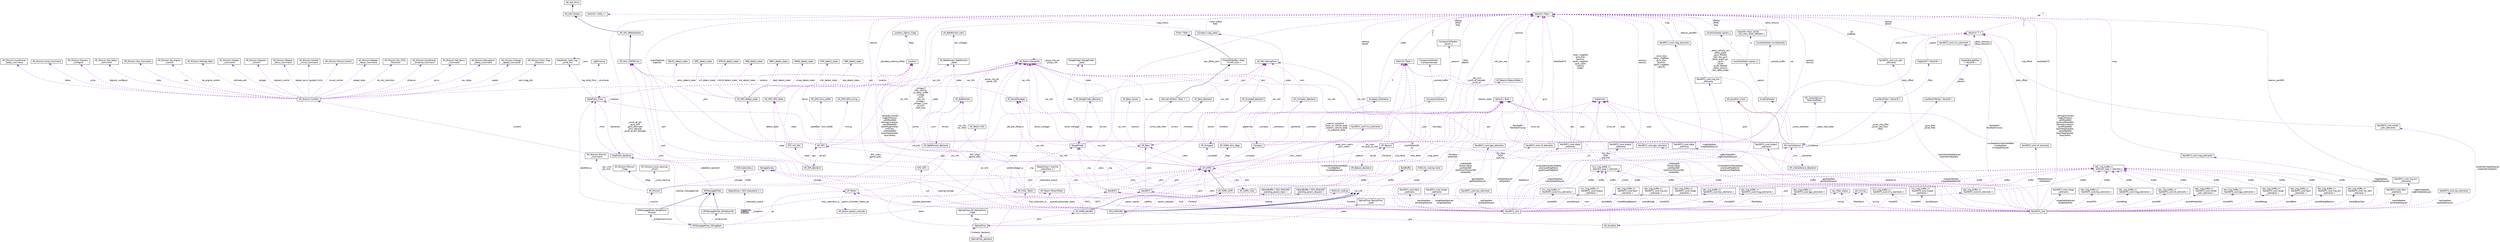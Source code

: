 digraph "GCS"
{
 // INTERACTIVE_SVG=YES
  edge [fontname="Helvetica",fontsize="10",labelfontname="Helvetica",labelfontsize="10"];
  node [fontname="Helvetica",fontsize="10",shape=record];
  Node1 [label="GCS",height=0.2,width=0.4,color="black", fillcolor="grey75", style="filled", fontcolor="black"];
  Node1 -> Node1 [dir="back",color="darkorchid3",fontsize="10",style="dashed",label=" _singleton" ,fontname="Helvetica"];
  Node2 -> Node1 [dir="back",color="darkorchid3",fontsize="10",style="dashed",label=" dataflash_p" ,fontname="Helvetica"];
  Node2 [label="DataFlash_Class",height=0.2,width=0.4,color="black", fillcolor="white", style="filled",URL="$classDataFlash__Class.html"];
  Node3 -> Node2 [dir="back",color="darkorchid3",fontsize="10",style="dashed",label=" log_write_fmts" ,fontname="Helvetica"];
  Node3 [label="DataFlash_Class::log\l_write_fmt",height=0.2,width=0.4,color="black", fillcolor="white", style="filled",URL="$structDataFlash__Class_1_1log__write__fmt.html"];
  Node3 -> Node3 [dir="back",color="darkorchid3",fontsize="10",style="dashed",label=" next" ,fontname="Helvetica"];
  Node4 -> Node2 [dir="back",color="darkorchid3",fontsize="10",style="dashed",label=" _structures" ,fontname="Helvetica"];
  Node4 [label="LogStructure",height=0.2,width=0.4,color="black", fillcolor="white", style="filled",URL="$structLogStructure.html"];
  Node2 -> Node2 [dir="back",color="darkorchid3",fontsize="10",style="dashed",label=" _instance" ,fontname="Helvetica"];
  Node5 -> Node2 [dir="back",color="darkorchid3",fontsize="10",style="dashed",label=" backends" ,fontname="Helvetica"];
  Node5 [label="DataFlash_Backend",height=0.2,width=0.4,color="black", fillcolor="white", style="filled",URL="$classDataFlash__Backend.html"];
  Node2 -> Node5 [dir="back",color="darkorchid3",fontsize="10",style="dashed",label=" _front" ,fontname="Helvetica"];
  Node6 -> Node5 [dir="back",color="darkorchid3",fontsize="10",style="dashed",label=" _startup_messagewriter" ,fontname="Helvetica"];
  Node6 [label="DFMessageWriter_DFLogStart",height=0.2,width=0.4,color="black", fillcolor="white", style="filled",URL="$classDFMessageWriter__DFLogStart.html"];
  Node7 -> Node6 [dir="back",color="midnightblue",fontsize="10",style="solid",fontname="Helvetica"];
  Node7 [label="DFMessageWriter",height=0.2,width=0.4,color="black", fillcolor="white", style="filled",URL="$classDFMessageWriter.html"];
  Node5 -> Node7 [dir="back",color="darkorchid3",fontsize="10",style="dashed",label=" _dataflash_backend" ,fontname="Helvetica"];
  Node8 -> Node6 [dir="back",color="darkorchid3",fontsize="10",style="dashed",label=" _writeentiremission" ,fontname="Helvetica"];
  Node8 [label="DFMessageWriter_WriteEntire\lMission",height=0.2,width=0.4,color="black", fillcolor="white", style="filled",URL="$classDFMessageWriter__WriteEntireMission.html"];
  Node7 -> Node8 [dir="back",color="midnightblue",fontsize="10",style="solid",fontname="Helvetica"];
  Node9 -> Node8 [dir="back",color="darkorchid3",fontsize="10",style="dashed",label=" _mission" ,fontname="Helvetica"];
  Node9 [label="AP_Mission",height=0.2,width=0.4,color="black", fillcolor="white", style="filled",URL="$classAP__Mission.html",tooltip="Object managing Mission. "];
  Node10 -> Node9 [dir="back",color="darkorchid3",fontsize="10",style="dashed",label=" _storage" ,fontname="Helvetica"];
  Node10 [label="StorageAccess",height=0.2,width=0.4,color="black", fillcolor="white", style="filled",URL="$classStorageAccess.html"];
  Node11 -> Node9 [dir="back",color="darkorchid3",fontsize="10",style="dashed",label=" _nav_cmd\n_do_cmd" ,fontname="Helvetica"];
  Node11 [label="AP_Mission::Mission\l_Command",height=0.2,width=0.4,color="black", fillcolor="white", style="filled",URL="$structAP__Mission_1_1Mission__Command.html"];
  Node12 -> Node11 [dir="back",color="darkorchid3",fontsize="10",style="dashed",label=" content" ,fontname="Helvetica"];
  Node12 [label="AP_Mission::Content",height=0.2,width=0.4,color="black", fillcolor="white", style="filled",URL="$unionAP__Mission_1_1Content.html"];
  Node13 -> Node12 [dir="back",color="darkorchid3",fontsize="10",style="dashed",label=" guided_limits" ,fontname="Helvetica"];
  Node13 [label="AP_Mission::Guided\l_Limits_Command",height=0.2,width=0.4,color="black", fillcolor="white", style="filled",URL="$structAP__Mission_1_1Guided__Limits__Command.html"];
  Node14 -> Node12 [dir="back",color="darkorchid3",fontsize="10",style="dashed",label=" mount_control" ,fontname="Helvetica"];
  Node14 [label="AP_Mission::Mount_Control",height=0.2,width=0.4,color="black", fillcolor="white", style="filled",URL="$structAP__Mission_1_1Mount__Control.html"];
  Node15 -> Node12 [dir="back",color="darkorchid3",fontsize="10",style="dashed",label=" repeat_relay" ,fontname="Helvetica"];
  Node15 [label="AP_Mission::Repeat\l_Relay_Command",height=0.2,width=0.4,color="black", fillcolor="white", style="filled",URL="$structAP__Mission_1_1Repeat__Relay__Command.html"];
  Node16 -> Node12 [dir="back",color="darkorchid3",fontsize="10",style="dashed",label=" do_vtol_transition" ,fontname="Helvetica"];
  Node16 [label="AP_Mission::Do_VTOL\l_Transition",height=0.2,width=0.4,color="black", fillcolor="white", style="filled",URL="$structAP__Mission_1_1Do__VTOL__Transition.html"];
  Node17 -> Node12 [dir="back",color="darkorchid3",fontsize="10",style="dashed",label=" distance" ,fontname="Helvetica"];
  Node17 [label="AP_Mission::Conditional\l_Distance_Command",height=0.2,width=0.4,color="black", fillcolor="white", style="filled",URL="$structAP__Mission_1_1Conditional__Distance__Command.html"];
  Node18 -> Node12 [dir="back",color="darkorchid3",fontsize="10",style="dashed",label=" servo" ,fontname="Helvetica"];
  Node18 [label="AP_Mission::Set_Servo\l_Command",height=0.2,width=0.4,color="black", fillcolor="white", style="filled",URL="$structAP__Mission_1_1Set__Servo__Command.html"];
  Node19 -> Node12 [dir="back",color="darkorchid3",fontsize="10",style="dashed",label=" nav_delay" ,fontname="Helvetica"];
  Node19 [label="AP_Mission::Navigation\l_Delay_Command",height=0.2,width=0.4,color="black", fillcolor="white", style="filled",URL="$structAP__Mission_1_1Navigation__Delay__Command.html"];
  Node20 -> Node12 [dir="back",color="darkorchid3",fontsize="10",style="dashed",label=" speed" ,fontname="Helvetica"];
  Node20 [label="AP_Mission::Change\l_Speed_Command",height=0.2,width=0.4,color="black", fillcolor="white", style="filled",URL="$structAP__Mission_1_1Change__Speed__Command.html"];
  Node21 -> Node12 [dir="back",color="darkorchid3",fontsize="10",style="dashed",label=" cam_trigg_dist" ,fontname="Helvetica"];
  Node21 [label="AP_Mission::Cam_Trigg\l_Distance",height=0.2,width=0.4,color="black", fillcolor="white", style="filled",URL="$structAP__Mission_1_1Cam__Trigg__Distance.html"];
  Node22 -> Node12 [dir="back",color="darkorchid3",fontsize="10",style="dashed",label=" delay" ,fontname="Helvetica"];
  Node22 [label="AP_Mission::Conditional\l_Delay_Command",height=0.2,width=0.4,color="black", fillcolor="white", style="filled",URL="$structAP__Mission_1_1Conditional__Delay__Command.html"];
  Node23 -> Node12 [dir="back",color="darkorchid3",fontsize="10",style="dashed",label=" jump" ,fontname="Helvetica"];
  Node23 [label="AP_Mission::Jump_Command",height=0.2,width=0.4,color="black", fillcolor="white", style="filled",URL="$structAP__Mission_1_1Jump__Command.html"];
  Node24 -> Node12 [dir="back",color="darkorchid3",fontsize="10",style="dashed",label=" location" ,fontname="Helvetica"];
  Node24 [label="Location",height=0.2,width=0.4,color="black", fillcolor="white", style="filled",URL="$structLocation.html"];
  Node25 -> Node24 [dir="back",color="darkorchid3",fontsize="10",style="dashed",label=" flags" ,fontname="Helvetica"];
  Node25 [label="Location_Option_Flags",height=0.2,width=0.4,color="black", fillcolor="white", style="filled",URL="$structLocation__Option__Flags.html"];
  Node26 -> Node12 [dir="back",color="darkorchid3",fontsize="10",style="dashed",label=" digicam_configure" ,fontname="Helvetica"];
  Node26 [label="AP_Mission::Digicam\l_Configure",height=0.2,width=0.4,color="black", fillcolor="white", style="filled",URL="$structAP__Mission_1_1Digicam__Configure.html"];
  Node27 -> Node12 [dir="back",color="darkorchid3",fontsize="10",style="dashed",label=" relay" ,fontname="Helvetica"];
  Node27 [label="AP_Mission::Set_Relay\l_Command",height=0.2,width=0.4,color="black", fillcolor="white", style="filled",URL="$structAP__Mission_1_1Set__Relay__Command.html"];
  Node28 -> Node12 [dir="back",color="darkorchid3",fontsize="10",style="dashed",label=" yaw" ,fontname="Helvetica"];
  Node28 [label="AP_Mission::Yaw_Command",height=0.2,width=0.4,color="black", fillcolor="white", style="filled",URL="$structAP__Mission_1_1Yaw__Command.html"];
  Node29 -> Node12 [dir="back",color="darkorchid3",fontsize="10",style="dashed",label=" do_engine_control" ,fontname="Helvetica"];
  Node29 [label="AP_Mission::Do_Engine\l_Control",height=0.2,width=0.4,color="black", fillcolor="white", style="filled",URL="$structAP__Mission_1_1Do__Engine__Control.html"];
  Node30 -> Node12 [dir="back",color="darkorchid3",fontsize="10",style="dashed",label=" altitude_wait" ,fontname="Helvetica"];
  Node30 [label="AP_Mission::Altitude_Wait",height=0.2,width=0.4,color="black", fillcolor="white", style="filled",URL="$structAP__Mission_1_1Altitude__Wait.html"];
  Node31 -> Node12 [dir="back",color="darkorchid3",fontsize="10",style="dashed",label=" gripper" ,fontname="Helvetica"];
  Node31 [label="AP_Mission::Gripper\l_Command",height=0.2,width=0.4,color="black", fillcolor="white", style="filled",URL="$structAP__Mission_1_1Gripper__Command.html"];
  Node32 -> Node12 [dir="back",color="darkorchid3",fontsize="10",style="dashed",label=" digicam_control" ,fontname="Helvetica"];
  Node32 [label="AP_Mission::Digicam\l_Control",height=0.2,width=0.4,color="black", fillcolor="white", style="filled",URL="$structAP__Mission_1_1Digicam__Control.html"];
  Node33 -> Node12 [dir="back",color="darkorchid3",fontsize="10",style="dashed",label=" repeat_servo" ,fontname="Helvetica"];
  Node33 [label="AP_Mission::Repeat\l_Servo_Command",height=0.2,width=0.4,color="black", fillcolor="white", style="filled",URL="$structAP__Mission_1_1Repeat__Servo__Command.html"];
  Node34 -> Node9 [dir="back",color="darkorchid3",fontsize="10",style="dashed",label=" var_info" ,fontname="Helvetica"];
  Node34 [label="AP_Param::GroupInfo",height=0.2,width=0.4,color="black", fillcolor="white", style="filled",URL="$structAP__Param_1_1GroupInfo.html"];
  Node34 -> Node34 [dir="back",color="darkorchid3",fontsize="10",style="dashed",label=" group_info_ptr\ngroup_info" ,fontname="Helvetica"];
  Node35 -> Node9 [dir="back",color="darkorchid3",fontsize="10",style="dashed",label=" _flags" ,fontname="Helvetica"];
  Node35 [label="AP_Mission::Mission\l_Flags",height=0.2,width=0.4,color="black", fillcolor="white", style="filled",URL="$structAP__Mission_1_1Mission__Flags.html"];
  Node36 -> Node9 [dir="back",color="darkorchid3",fontsize="10",style="dashed",label=" _ahrs" ,fontname="Helvetica"];
  Node36 [label="AP_AHRS",height=0.2,width=0.4,color="black", fillcolor="white", style="filled",URL="$classAP__AHRS.html"];
  Node37 -> Node36 [dir="back",color="darkorchid3",fontsize="10",style="dashed",label=" _rotation_autopilot\l_body_to_vehicle_body\n_rotation_vehicle_body\l_to_autopilot_body" ,fontname="Helvetica"];
  Node37 [label="Matrix3\< float \>",height=0.2,width=0.4,color="black", fillcolor="white", style="filled",URL="$classMatrix3.html"];
  Node38 -> Node37 [dir="back",color="darkorchid3",fontsize="10",style="dashed",label=" a\nb\nc" ,fontname="Helvetica"];
  Node38 [label="Vector3\< float \>",height=0.2,width=0.4,color="black", fillcolor="white", style="filled",URL="$classVector3.html"];
  Node39 -> Node36 [dir="back",color="darkorchid3",fontsize="10",style="dashed",label=" _flags" ,fontname="Helvetica"];
  Node39 [label="AP_AHRS::ahrs_flags",height=0.2,width=0.4,color="black", fillcolor="white", style="filled",URL="$structAP__AHRS_1_1ahrs__flags.html"];
  Node40 -> Node36 [dir="back",color="darkorchid3",fontsize="10",style="dashed",label=" _baro" ,fontname="Helvetica"];
  Node40 [label="AP_Baro",height=0.2,width=0.4,color="black", fillcolor="white", style="filled",URL="$classAP__Baro.html"];
  Node41 -> Node40 [dir="back",color="darkorchid3",fontsize="10",style="dashed",label=" sensors" ,fontname="Helvetica"];
  Node41 [label="AP_Baro::sensor",height=0.2,width=0.4,color="black", fillcolor="white", style="filled",URL="$structAP__Baro_1_1sensor.html"];
  Node42 -> Node40 [dir="back",color="darkorchid3",fontsize="10",style="dashed",label=" _climb_rate_filter" ,fontname="Helvetica"];
  Node42 [label="DerivativeFilter\< float, 7 \>",height=0.2,width=0.4,color="black", fillcolor="white", style="filled",URL="$classDerivativeFilter.html"];
  Node43 -> Node42 [dir="back",color="midnightblue",fontsize="10",style="solid",fontname="Helvetica"];
  Node43 [label="FilterWithBuffer\< float,\l FILTER_SIZE \>",height=0.2,width=0.4,color="black", fillcolor="white", style="filled",URL="$classFilterWithBuffer.html"];
  Node44 -> Node43 [dir="back",color="midnightblue",fontsize="10",style="solid",fontname="Helvetica"];
  Node44 [label="Filter\< float \>",height=0.2,width=0.4,color="black", fillcolor="white", style="filled",URL="$classFilter.html"];
  Node34 -> Node40 [dir="back",color="darkorchid3",fontsize="10",style="dashed",label=" var_info" ,fontname="Helvetica"];
  Node45 -> Node40 [dir="back",color="darkorchid3",fontsize="10",style="dashed",label=" drivers" ,fontname="Helvetica"];
  Node45 [label="AP_Baro_Backend",height=0.2,width=0.4,color="black", fillcolor="white", style="filled",URL="$classAP__Baro__Backend.html"];
  Node40 -> Node45 [dir="back",color="darkorchid3",fontsize="10",style="dashed",label=" _frontend" ,fontname="Helvetica"];
  Node46 -> Node45 [dir="back",color="darkorchid3",fontsize="10",style="dashed",label=" _sem" ,fontname="Helvetica"];
  Node46 [label="AP_HAL::Semaphore",height=0.2,width=0.4,color="black", fillcolor="white", style="filled",URL="$classAP__HAL_1_1Semaphore.html"];
  Node47 -> Node36 [dir="back",color="darkorchid3",fontsize="10",style="dashed",label=" _optflow" ,fontname="Helvetica"];
  Node47 [label="OpticalFlow",height=0.2,width=0.4,color="black", fillcolor="white", style="filled",URL="$classOpticalFlow.html"];
  Node48 -> Node47 [dir="back",color="darkorchid3",fontsize="10",style="dashed",label=" _ahrs" ,fontname="Helvetica"];
  Node48 [label="AP_AHRS_NavEKF",height=0.2,width=0.4,color="black", fillcolor="white", style="filled",URL="$classAP__AHRS__NavEKF.html"];
  Node49 -> Node48 [dir="back",color="midnightblue",fontsize="10",style="solid",fontname="Helvetica"];
  Node49 [label="AP_AHRS_DCM",height=0.2,width=0.4,color="black", fillcolor="white", style="filled",URL="$classAP__AHRS__DCM.html"];
  Node36 -> Node49 [dir="back",color="midnightblue",fontsize="10",style="solid",fontname="Helvetica"];
  Node37 -> Node49 [dir="back",color="darkorchid3",fontsize="10",style="dashed",label=" _body_dcm_matrix\n_dcm_matrix" ,fontname="Helvetica"];
  Node38 -> Node49 [dir="back",color="darkorchid3",fontsize="10",style="dashed",label=" _omega_P\n_last_velocity\n_ra_delay_buffer\n_omega\n_wind\n_last_vel\n_omega_I\n_omega_I_sum\n_ra_sum\n_last_fuse\n..." ,fontname="Helvetica"];
  Node50 -> Node49 [dir="back",color="darkorchid3",fontsize="10",style="dashed",label=" _mag_earth" ,fontname="Helvetica"];
  Node50 [label="Vector2\< float \>",height=0.2,width=0.4,color="black", fillcolor="white", style="filled",URL="$structVector2.html"];
  Node37 -> Node48 [dir="back",color="darkorchid3",fontsize="10",style="dashed",label=" _dcm_matrix" ,fontname="Helvetica"];
  Node51 -> Node48 [dir="back",color="darkorchid3",fontsize="10",style="dashed",label=" EKF2" ,fontname="Helvetica"];
  Node51 [label="NavEKF2",height=0.2,width=0.4,color="black", fillcolor="white", style="filled",URL="$classNavEKF2.html"];
  Node40 -> Node51 [dir="back",color="darkorchid3",fontsize="10",style="dashed",label=" _baro" ,fontname="Helvetica"];
  Node34 -> Node51 [dir="back",color="darkorchid3",fontsize="10",style="dashed",label=" var_info" ,fontname="Helvetica"];
  Node50 -> Node51 [dir="back",color="darkorchid3",fontsize="10",style="dashed",label=" core_delta" ,fontname="Helvetica"];
  Node52 -> Node51 [dir="back",color="darkorchid3",fontsize="10",style="dashed",label=" _rng" ,fontname="Helvetica"];
  Node52 [label="RangeFinder",height=0.2,width=0.4,color="black", fillcolor="white", style="filled",URL="$classRangeFinder.html"];
  Node53 -> Node52 [dir="back",color="darkorchid3",fontsize="10",style="dashed",label=" serial_manager" ,fontname="Helvetica"];
  Node53 [label="AP_SerialManager",height=0.2,width=0.4,color="black", fillcolor="white", style="filled",URL="$classAP__SerialManager.html"];
  Node54 -> Node53 [dir="back",color="darkorchid3",fontsize="10",style="dashed",label=" uart" ,fontname="Helvetica"];
  Node54 [label="AP_HAL::UARTDriver",height=0.2,width=0.4,color="black", fillcolor="white", style="filled",URL="$classAP__HAL_1_1UARTDriver.html"];
  Node55 -> Node54 [dir="back",color="midnightblue",fontsize="10",style="solid",fontname="Helvetica"];
  Node55 [label="AP_HAL::BetterStream",height=0.2,width=0.4,color="black", fillcolor="white", style="filled",URL="$classAP__HAL_1_1BetterStream.html"];
  Node56 -> Node55 [dir="back",color="midnightblue",fontsize="10",style="solid",fontname="Helvetica"];
  Node56 [label="AP_HAL::Stream",height=0.2,width=0.4,color="black", fillcolor="white", style="filled",URL="$classAP__HAL_1_1Stream.html"];
  Node57 -> Node56 [dir="back",color="midnightblue",fontsize="10",style="solid",fontname="Helvetica"];
  Node57 [label="AP_HAL::Print",height=0.2,width=0.4,color="black", fillcolor="white", style="filled",URL="$classAP__HAL_1_1Print.html"];
  Node34 -> Node53 [dir="back",color="darkorchid3",fontsize="10",style="dashed",label=" var_info" ,fontname="Helvetica"];
  Node58 -> Node52 [dir="back",color="darkorchid3",fontsize="10",style="dashed",label=" state" ,fontname="Helvetica"];
  Node58 [label="RangeFinder::RangeFinder\l_State",height=0.2,width=0.4,color="black", fillcolor="white", style="filled",URL="$structRangeFinder_1_1RangeFinder__State.html"];
  Node34 -> Node52 [dir="back",color="darkorchid3",fontsize="10",style="dashed",label=" var_info" ,fontname="Helvetica"];
  Node38 -> Node52 [dir="back",color="darkorchid3",fontsize="10",style="dashed",label=" pos_offset_zero" ,fontname="Helvetica"];
  Node59 -> Node52 [dir="back",color="darkorchid3",fontsize="10",style="dashed",label=" drivers" ,fontname="Helvetica"];
  Node59 [label="AP_RangeFinder_Backend",height=0.2,width=0.4,color="black", fillcolor="white", style="filled",URL="$classAP__RangeFinder__Backend.html"];
  Node58 -> Node59 [dir="back",color="darkorchid3",fontsize="10",style="dashed",label=" state" ,fontname="Helvetica"];
  Node46 -> Node59 [dir="back",color="darkorchid3",fontsize="10",style="dashed",label=" _sem" ,fontname="Helvetica"];
  Node52 -> Node59 [dir="back",color="darkorchid3",fontsize="10",style="dashed",label=" ranger" ,fontname="Helvetica"];
  Node36 -> Node51 [dir="back",color="darkorchid3",fontsize="10",style="dashed",label=" _ahrs" ,fontname="Helvetica"];
  Node60 -> Node51 [dir="back",color="darkorchid3",fontsize="10",style="dashed",label=" core" ,fontname="Helvetica"];
  Node60 [label="NavEKF2_core",height=0.2,width=0.4,color="black", fillcolor="white", style="filled",URL="$classNavEKF2__core.html"];
  Node61 -> Node60 [dir="back",color="darkorchid3",fontsize="10",style="dashed",label=" magDataNew\nmagDataDelayed" ,fontname="Helvetica"];
  Node61 [label="NavEKF2_core::mag_elements",height=0.2,width=0.4,color="black", fillcolor="white", style="filled",URL="$structNavEKF2__core_1_1mag__elements.html"];
  Node38 -> Node61 [dir="back",color="darkorchid3",fontsize="10",style="dashed",label=" mag" ,fontname="Helvetica"];
  Node37 -> Node60 [dir="back",color="darkorchid3",fontsize="10",style="dashed",label=" Tbn_flow\nDCM\nprevTnb" ,fontname="Helvetica"];
  Node51 -> Node60 [dir="back",color="darkorchid3",fontsize="10",style="dashed",label=" frontend" ,fontname="Helvetica"];
  Node62 -> Node60 [dir="back",color="darkorchid3",fontsize="10",style="dashed",label=" baroDataNew\nbaroDataDelayed" ,fontname="Helvetica"];
  Node62 [label="NavEKF2_core::baro\l_elements",height=0.2,width=0.4,color="black", fillcolor="white", style="filled",URL="$structNavEKF2__core_1_1baro__elements.html"];
  Node63 -> Node60 [dir="back",color="darkorchid3",fontsize="10",style="dashed",label=" storedIMU" ,fontname="Helvetica"];
  Node63 [label="imu_ring_buffer_t\<\l NavEKF2_core::imu_elements \>",height=0.2,width=0.4,color="black", fillcolor="white", style="filled",URL="$classimu__ring__buffer__t.html"];
  Node64 -> Node63 [dir="back",color="darkorchid3",fontsize="10",style="dashed",label=" buffer" ,fontname="Helvetica"];
  Node64 [label="imu_ring_buffer_t\<\l element_type \>::element_t",height=0.2,width=0.4,color="black", fillcolor="white", style="filled",URL="$structimu__ring__buffer__t_1_1element__t.html"];
  Node65 -> Node60 [dir="back",color="darkorchid3",fontsize="10",style="dashed",label=" rngBcnDataNew\nrngBcnDataDelayed" ,fontname="Helvetica"];
  Node65 [label="NavEKF2_core::rng_bcn\l_elements",height=0.2,width=0.4,color="black", fillcolor="white", style="filled",URL="$structNavEKF2__core_1_1rng__bcn__elements.html"];
  Node38 -> Node65 [dir="back",color="darkorchid3",fontsize="10",style="dashed",label=" beacon_posNED" ,fontname="Helvetica"];
  Node66 -> Node60 [dir="back",color="darkorchid3",fontsize="10",style="dashed",label=" ofDataDelayed\nofDataNew" ,fontname="Helvetica"];
  Node66 [label="NavEKF2_core::of_elements",height=0.2,width=0.4,color="black", fillcolor="white", style="filled",URL="$structNavEKF2__core_1_1of__elements.html"];
  Node38 -> Node66 [dir="back",color="darkorchid3",fontsize="10",style="dashed",label=" bodyRadXYZ" ,fontname="Helvetica"];
  Node67 -> Node66 [dir="back",color="darkorchid3",fontsize="10",style="dashed",label=" body_offset" ,fontname="Helvetica"];
  Node67 [label="Vector3\< T \>",height=0.2,width=0.4,color="black", fillcolor="white", style="filled",URL="$classVector3.html"];
  Node68 -> Node67 [dir="back",color="darkorchid3",fontsize="10",style="dashed",label=" x\ny\nz" ,fontname="Helvetica"];
  Node68 [label="T",height=0.2,width=0.4,color="grey75", fillcolor="white", style="filled"];
  Node50 -> Node66 [dir="back",color="darkorchid3",fontsize="10",style="dashed",label=" flowRadXY\nflowRadXYcomp" ,fontname="Helvetica"];
  Node69 -> Node60 [dir="back",color="darkorchid3",fontsize="10",style="dashed",label=" storedGPS" ,fontname="Helvetica"];
  Node69 [label="obs_ring_buffer_t\<\l NavEKF2_core::gps_elements \>",height=0.2,width=0.4,color="black", fillcolor="white", style="filled",URL="$classobs__ring__buffer__t.html"];
  Node70 -> Node69 [dir="back",color="darkorchid3",fontsize="10",style="dashed",label=" buffer" ,fontname="Helvetica"];
  Node70 [label="obs_ring_buffer_t\<\l element_type \>::element_t",height=0.2,width=0.4,color="black", fillcolor="white", style="filled",URL="$structobs__ring__buffer__t_1_1element__t.html"];
  Node71 -> Node60 [dir="back",color="darkorchid3",fontsize="10",style="dashed",label=" timing" ,fontname="Helvetica"];
  Node71 [label="ekf_timing",height=0.2,width=0.4,color="black", fillcolor="white", style="filled",URL="$structekf__timing.html"];
  Node72 -> Node60 [dir="back",color="darkorchid3",fontsize="10",style="dashed",label=" tasDataNew\ntasDataDelayed" ,fontname="Helvetica"];
  Node72 [label="NavEKF2_core::tas_elements",height=0.2,width=0.4,color="black", fillcolor="white", style="filled",URL="$structNavEKF2__core_1_1tas__elements.html"];
  Node73 -> Node60 [dir="back",color="darkorchid3",fontsize="10",style="dashed",label=" imuQuatDownSampleNew\nprevQuatMagReset\nquatAtLastMagReset" ,fontname="Helvetica"];
  Node73 [label="Quaternion",height=0.2,width=0.4,color="black", fillcolor="white", style="filled",URL="$classQuaternion.html"];
  Node74 -> Node60 [dir="back",color="darkorchid3",fontsize="10",style="dashed",label=" stateStruct" ,fontname="Helvetica"];
  Node74 [label="NavEKF2_core::state\l_elements",height=0.2,width=0.4,color="black", fillcolor="white", style="filled",URL="$structNavEKF2__core_1_1state__elements.html"];
  Node73 -> Node74 [dir="back",color="darkorchid3",fontsize="10",style="dashed",label=" quat" ,fontname="Helvetica"];
  Node38 -> Node74 [dir="back",color="darkorchid3",fontsize="10",style="dashed",label=" body_magfield\ngyro_bias\nposition\nearth_magfield\ngyro_scale\nvelocity\nangErr" ,fontname="Helvetica"];
  Node50 -> Node74 [dir="back",color="darkorchid3",fontsize="10",style="dashed",label=" wind_vel" ,fontname="Helvetica"];
  Node75 -> Node60 [dir="back",color="darkorchid3",fontsize="10",style="dashed",label=" storedOF" ,fontname="Helvetica"];
  Node75 [label="obs_ring_buffer_t\<\l NavEKF2_core::of_elements \>",height=0.2,width=0.4,color="black", fillcolor="white", style="filled",URL="$classobs__ring__buffer__t.html"];
  Node70 -> Node75 [dir="back",color="darkorchid3",fontsize="10",style="dashed",label=" buffer" ,fontname="Helvetica"];
  Node76 -> Node60 [dir="back",color="darkorchid3",fontsize="10",style="dashed",label=" imuDataDownSampledNew\nimuDataNew\nimuDataDelayed" ,fontname="Helvetica"];
  Node76 [label="NavEKF2_core::imu_elements",height=0.2,width=0.4,color="black", fillcolor="white", style="filled",URL="$structNavEKF2__core_1_1imu__elements.html"];
  Node38 -> Node76 [dir="back",color="darkorchid3",fontsize="10",style="dashed",label=" delAng\ndelVel" ,fontname="Helvetica"];
  Node38 -> Node60 [dir="back",color="darkorchid3",fontsize="10",style="dashed",label=" delAngCorrected\nrngBcnPosSum\nvelOffsetNED\ndelAngCorrection\nearthRateNED\nearthMagFieldVar\ntiltErrVec\nvelDotNEDfilt\nbodyMagFieldVar\nreceiverPos\n..." ,fontname="Helvetica"];
  Node77 -> Node60 [dir="back",color="darkorchid3",fontsize="10",style="dashed",label=" filterStatus" ,fontname="Helvetica"];
  Node77 [label="nav_filter_status",height=0.2,width=0.4,color="black", fillcolor="white", style="filled",URL="$unionnav__filter__status.html"];
  Node78 -> Node60 [dir="back",color="darkorchid3",fontsize="10",style="dashed",label=" outputDataNew\noutputDataDelayed" ,fontname="Helvetica"];
  Node78 [label="NavEKF2_core::output\l_elements",height=0.2,width=0.4,color="black", fillcolor="white", style="filled",URL="$structNavEKF2__core_1_1output__elements.html"];
  Node73 -> Node78 [dir="back",color="darkorchid3",fontsize="10",style="dashed",label=" quat" ,fontname="Helvetica"];
  Node38 -> Node78 [dir="back",color="darkorchid3",fontsize="10",style="dashed",label=" position\nvelocity" ,fontname="Helvetica"];
  Node79 -> Node60 [dir="back",color="darkorchid3",fontsize="10",style="dashed",label=" gpsDataNew\ngpsDataDelayed" ,fontname="Helvetica"];
  Node79 [label="NavEKF2_core::gps_elements",height=0.2,width=0.4,color="black", fillcolor="white", style="filled",URL="$structNavEKF2__core_1_1gps__elements.html"];
  Node38 -> Node79 [dir="back",color="darkorchid3",fontsize="10",style="dashed",label=" vel" ,fontname="Helvetica"];
  Node50 -> Node79 [dir="back",color="darkorchid3",fontsize="10",style="dashed",label=" pos" ,fontname="Helvetica"];
  Node50 -> Node60 [dir="back",color="darkorchid3",fontsize="10",style="dashed",label=" velResetNE\nflowGyroBias\nposResetNE\nlastKnownPositionNE\nheldVelNE" ,fontname="Helvetica"];
  Node80 -> Node60 [dir="back",color="darkorchid3",fontsize="10",style="dashed",label=" storedBaro" ,fontname="Helvetica"];
  Node80 [label="obs_ring_buffer_t\<\l NavEKF2_core::baro\l_elements \>",height=0.2,width=0.4,color="black", fillcolor="white", style="filled",URL="$classobs__ring__buffer__t.html"];
  Node70 -> Node80 [dir="back",color="darkorchid3",fontsize="10",style="dashed",label=" buffer" ,fontname="Helvetica"];
  Node81 -> Node60 [dir="back",color="darkorchid3",fontsize="10",style="dashed",label=" storedRangeBeacon" ,fontname="Helvetica"];
  Node81 [label="obs_ring_buffer_t\<\l NavEKF2_core::rng_bcn\l_elements \>",height=0.2,width=0.4,color="black", fillcolor="white", style="filled",URL="$classobs__ring__buffer__t.html"];
  Node70 -> Node81 [dir="back",color="darkorchid3",fontsize="10",style="dashed",label=" buffer" ,fontname="Helvetica"];
  Node82 -> Node60 [dir="back",color="darkorchid3",fontsize="10",style="dashed",label=" storedRange" ,fontname="Helvetica"];
  Node82 [label="obs_ring_buffer_t\<\l NavEKF2_core::range\l_elements \>",height=0.2,width=0.4,color="black", fillcolor="white", style="filled",URL="$classobs__ring__buffer__t.html"];
  Node70 -> Node82 [dir="back",color="darkorchid3",fontsize="10",style="dashed",label=" buffer" ,fontname="Helvetica"];
  Node83 -> Node60 [dir="back",color="darkorchid3",fontsize="10",style="dashed",label=" storedTAS" ,fontname="Helvetica"];
  Node83 [label="obs_ring_buffer_t\<\l NavEKF2_core::tas_elements \>",height=0.2,width=0.4,color="black", fillcolor="white", style="filled",URL="$classobs__ring__buffer__t.html"];
  Node70 -> Node83 [dir="back",color="darkorchid3",fontsize="10",style="dashed",label=" buffer" ,fontname="Helvetica"];
  Node36 -> Node60 [dir="back",color="darkorchid3",fontsize="10",style="dashed",label=" _ahrs" ,fontname="Helvetica"];
  Node84 -> Node60 [dir="back",color="darkorchid3",fontsize="10",style="dashed",label=" storedMag" ,fontname="Helvetica"];
  Node84 [label="obs_ring_buffer_t\<\l NavEKF2_core::mag_elements \>",height=0.2,width=0.4,color="black", fillcolor="white", style="filled",URL="$classobs__ring__buffer__t.html"];
  Node70 -> Node84 [dir="back",color="darkorchid3",fontsize="10",style="dashed",label=" buffer" ,fontname="Helvetica"];
  Node85 -> Node60 [dir="back",color="darkorchid3",fontsize="10",style="dashed",label=" rangeDataDelayed\nrangeDataNew" ,fontname="Helvetica"];
  Node85 [label="NavEKF2_core::range\l_elements",height=0.2,width=0.4,color="black", fillcolor="white", style="filled",URL="$structNavEKF2__core_1_1range__elements.html"];
  Node24 -> Node60 [dir="back",color="darkorchid3",fontsize="10",style="dashed",label=" EKF_origin\ngpsloc_prev" ,fontname="Helvetica"];
  Node86 -> Node60 [dir="back",color="darkorchid3",fontsize="10",style="dashed",label=" storedOutput" ,fontname="Helvetica"];
  Node86 [label="imu_ring_buffer_t\<\l NavEKF2_core::output\l_elements \>",height=0.2,width=0.4,color="black", fillcolor="white", style="filled",URL="$classimu__ring__buffer__t.html"];
  Node64 -> Node86 [dir="back",color="darkorchid3",fontsize="10",style="dashed",label=" buffer" ,fontname="Helvetica"];
  Node87 -> Node48 [dir="back",color="darkorchid3",fontsize="10",style="dashed",label=" EKF3" ,fontname="Helvetica"];
  Node87 [label="NavEKF3",height=0.2,width=0.4,color="black", fillcolor="white", style="filled",URL="$classNavEKF3.html"];
  Node88 -> Node87 [dir="back",color="darkorchid3",fontsize="10",style="dashed",label=" core" ,fontname="Helvetica"];
  Node88 [label="NavEKF3_core",height=0.2,width=0.4,color="black", fillcolor="white", style="filled",URL="$classNavEKF3__core.html"];
  Node89 -> Node88 [dir="back",color="darkorchid3",fontsize="10",style="dashed",label=" storedMag" ,fontname="Helvetica"];
  Node89 [label="obs_ring_buffer_t\<\l NavEKF3_core::mag_elements \>",height=0.2,width=0.4,color="black", fillcolor="white", style="filled",URL="$classobs__ring__buffer__t.html"];
  Node70 -> Node89 [dir="back",color="darkorchid3",fontsize="10",style="dashed",label=" buffer" ,fontname="Helvetica"];
  Node90 -> Node88 [dir="back",color="darkorchid3",fontsize="10",style="dashed",label=" outputDataNew\noutputDataDelayed" ,fontname="Helvetica"];
  Node90 [label="NavEKF3_core::output\l_elements",height=0.2,width=0.4,color="black", fillcolor="white", style="filled",URL="$structNavEKF3__core_1_1output__elements.html"];
  Node73 -> Node90 [dir="back",color="darkorchid3",fontsize="10",style="dashed",label=" quat" ,fontname="Helvetica"];
  Node38 -> Node90 [dir="back",color="darkorchid3",fontsize="10",style="dashed",label=" position\nvelocity" ,fontname="Helvetica"];
  Node91 -> Node88 [dir="back",color="darkorchid3",fontsize="10",style="dashed",label=" gpsDataNew\ngpsDataDelayed" ,fontname="Helvetica"];
  Node91 [label="NavEKF3_core::gps_elements",height=0.2,width=0.4,color="black", fillcolor="white", style="filled",URL="$structNavEKF3__core_1_1gps__elements.html"];
  Node38 -> Node91 [dir="back",color="darkorchid3",fontsize="10",style="dashed",label=" vel" ,fontname="Helvetica"];
  Node50 -> Node91 [dir="back",color="darkorchid3",fontsize="10",style="dashed",label=" pos" ,fontname="Helvetica"];
  Node37 -> Node88 [dir="back",color="darkorchid3",fontsize="10",style="dashed",label=" Tbn_flow\nDCM\nprevTnb" ,fontname="Helvetica"];
  Node87 -> Node88 [dir="back",color="darkorchid3",fontsize="10",style="dashed",label=" frontend" ,fontname="Helvetica"];
  Node92 -> Node88 [dir="back",color="darkorchid3",fontsize="10",style="dashed",label=" storedOF" ,fontname="Helvetica"];
  Node92 [label="obs_ring_buffer_t\<\l NavEKF3_core::of_elements \>",height=0.2,width=0.4,color="black", fillcolor="white", style="filled",URL="$classobs__ring__buffer__t.html"];
  Node70 -> Node92 [dir="back",color="darkorchid3",fontsize="10",style="dashed",label=" buffer" ,fontname="Helvetica"];
  Node71 -> Node88 [dir="back",color="darkorchid3",fontsize="10",style="dashed",label=" timing" ,fontname="Helvetica"];
  Node93 -> Node88 [dir="back",color="darkorchid3",fontsize="10",style="dashed",label=" wheelOdmDataDelayed\nwheelOdmDataNew" ,fontname="Helvetica"];
  Node93 [label="NavEKF3_core::wheel\l_odm_elements",height=0.2,width=0.4,color="black", fillcolor="white", style="filled",URL="$structNavEKF3__core_1_1wheel__odm__elements.html"];
  Node67 -> Node93 [dir="back",color="darkorchid3",fontsize="10",style="dashed",label=" hub_offset" ,fontname="Helvetica"];
  Node94 -> Node88 [dir="back",color="darkorchid3",fontsize="10",style="dashed",label=" bodyOdmDataDelayed\nbodyOdmDataNew" ,fontname="Helvetica"];
  Node94 [label="NavEKF3_core::vel_odm\l_elements",height=0.2,width=0.4,color="black", fillcolor="white", style="filled",URL="$structNavEKF3__core_1_1vel__odm__elements.html"];
  Node38 -> Node94 [dir="back",color="darkorchid3",fontsize="10",style="dashed",label=" vel\nangRate" ,fontname="Helvetica"];
  Node67 -> Node94 [dir="back",color="darkorchid3",fontsize="10",style="dashed",label=" body_offset" ,fontname="Helvetica"];
  Node73 -> Node88 [dir="back",color="darkorchid3",fontsize="10",style="dashed",label=" imuQuatDownSampleNew\nprevQuatMagReset\nquatAtLastMagReset" ,fontname="Helvetica"];
  Node95 -> Node88 [dir="back",color="darkorchid3",fontsize="10",style="dashed",label=" storedWheelOdm" ,fontname="Helvetica"];
  Node95 [label="obs_ring_buffer_t\<\l NavEKF3_core::wheel\l_odm_elements \>",height=0.2,width=0.4,color="black", fillcolor="white", style="filled",URL="$classobs__ring__buffer__t.html"];
  Node70 -> Node95 [dir="back",color="darkorchid3",fontsize="10",style="dashed",label=" buffer" ,fontname="Helvetica"];
  Node38 -> Node88 [dir="back",color="darkorchid3",fontsize="10",style="dashed",label=" delAngCorrected\nrngBcnPosSum\nvelOffsetNED\nbcnPosOffsetNED\ndelAngCorrection\nearthRateNED\nearthMagFieldVar\nvelDotNEDfilt\nbodyMagFieldVar\nreceiverPos\n..." ,fontname="Helvetica"];
  Node77 -> Node88 [dir="back",color="darkorchid3",fontsize="10",style="dashed",label=" filterStatus" ,fontname="Helvetica"];
  Node96 -> Node88 [dir="back",color="darkorchid3",fontsize="10",style="dashed",label=" magDataNew\nmagDataDelayed" ,fontname="Helvetica"];
  Node96 [label="NavEKF3_core::mag_elements",height=0.2,width=0.4,color="black", fillcolor="white", style="filled",URL="$structNavEKF3__core_1_1mag__elements.html"];
  Node38 -> Node96 [dir="back",color="darkorchid3",fontsize="10",style="dashed",label=" mag" ,fontname="Helvetica"];
  Node50 -> Node88 [dir="back",color="darkorchid3",fontsize="10",style="dashed",label=" velResetNE\nflowGyroBias\nposResetNE\nlastKnownPositionNE\nheldVelNE" ,fontname="Helvetica"];
  Node97 -> Node88 [dir="back",color="darkorchid3",fontsize="10",style="dashed",label=" storedGPS" ,fontname="Helvetica"];
  Node97 [label="obs_ring_buffer_t\<\l NavEKF3_core::gps_elements \>",height=0.2,width=0.4,color="black", fillcolor="white", style="filled",URL="$classobs__ring__buffer__t.html"];
  Node70 -> Node97 [dir="back",color="darkorchid3",fontsize="10",style="dashed",label=" buffer" ,fontname="Helvetica"];
  Node98 -> Node88 [dir="back",color="darkorchid3",fontsize="10",style="dashed",label=" stateStruct" ,fontname="Helvetica"];
  Node98 [label="NavEKF3_core::state\l_elements",height=0.2,width=0.4,color="black", fillcolor="white", style="filled",URL="$structNavEKF3__core_1_1state__elements.html"];
  Node73 -> Node98 [dir="back",color="darkorchid3",fontsize="10",style="dashed",label=" quat" ,fontname="Helvetica"];
  Node38 -> Node98 [dir="back",color="darkorchid3",fontsize="10",style="dashed",label=" accel_bias\nbody_magfield\ngyro_bias\nposition\nearth_magfield\nvelocity" ,fontname="Helvetica"];
  Node50 -> Node98 [dir="back",color="darkorchid3",fontsize="10",style="dashed",label=" wind_vel" ,fontname="Helvetica"];
  Node99 -> Node88 [dir="back",color="darkorchid3",fontsize="10",style="dashed",label=" storedRange" ,fontname="Helvetica"];
  Node99 [label="obs_ring_buffer_t\<\l NavEKF3_core::range\l_elements \>",height=0.2,width=0.4,color="black", fillcolor="white", style="filled",URL="$classobs__ring__buffer__t.html"];
  Node70 -> Node99 [dir="back",color="darkorchid3",fontsize="10",style="dashed",label=" buffer" ,fontname="Helvetica"];
  Node100 -> Node88 [dir="back",color="darkorchid3",fontsize="10",style="dashed",label=" rngBcnDataNew\nrngBcnDataDelayed" ,fontname="Helvetica"];
  Node100 [label="NavEKF3_core::rng_bcn\l_elements",height=0.2,width=0.4,color="black", fillcolor="white", style="filled",URL="$structNavEKF3__core_1_1rng__bcn__elements.html"];
  Node38 -> Node100 [dir="back",color="darkorchid3",fontsize="10",style="dashed",label=" beacon_posNED" ,fontname="Helvetica"];
  Node101 -> Node88 [dir="back",color="darkorchid3",fontsize="10",style="dashed",label=" baroDataNew\nbaroDataDelayed" ,fontname="Helvetica"];
  Node101 [label="NavEKF3_core::baro\l_elements",height=0.2,width=0.4,color="black", fillcolor="white", style="filled",URL="$structNavEKF3__core_1_1baro__elements.html"];
  Node36 -> Node88 [dir="back",color="darkorchid3",fontsize="10",style="dashed",label=" _ahrs" ,fontname="Helvetica"];
  Node102 -> Node88 [dir="back",color="darkorchid3",fontsize="10",style="dashed",label=" storedBaro" ,fontname="Helvetica"];
  Node102 [label="obs_ring_buffer_t\<\l NavEKF3_core::baro\l_elements \>",height=0.2,width=0.4,color="black", fillcolor="white", style="filled",URL="$classobs__ring__buffer__t.html"];
  Node70 -> Node102 [dir="back",color="darkorchid3",fontsize="10",style="dashed",label=" buffer" ,fontname="Helvetica"];
  Node24 -> Node88 [dir="back",color="darkorchid3",fontsize="10",style="dashed",label=" EKF_origin\ngpsloc_prev" ,fontname="Helvetica"];
  Node103 -> Node88 [dir="back",color="darkorchid3",fontsize="10",style="dashed",label=" tasDataNew\ntasDataDelayed" ,fontname="Helvetica"];
  Node103 [label="NavEKF3_core::tas_elements",height=0.2,width=0.4,color="black", fillcolor="white", style="filled",URL="$structNavEKF3__core_1_1tas__elements.html"];
  Node104 -> Node88 [dir="back",color="darkorchid3",fontsize="10",style="dashed",label=" storedIMU" ,fontname="Helvetica"];
  Node104 [label="imu_ring_buffer_t\<\l NavEKF3_core::imu_elements \>",height=0.2,width=0.4,color="black", fillcolor="white", style="filled",URL="$classimu__ring__buffer__t.html"];
  Node64 -> Node104 [dir="back",color="darkorchid3",fontsize="10",style="dashed",label=" buffer" ,fontname="Helvetica"];
  Node105 -> Node88 [dir="back",color="darkorchid3",fontsize="10",style="dashed",label=" storedRangeBeacon" ,fontname="Helvetica"];
  Node105 [label="obs_ring_buffer_t\<\l NavEKF3_core::rng_bcn\l_elements \>",height=0.2,width=0.4,color="black", fillcolor="white", style="filled",URL="$classobs__ring__buffer__t.html"];
  Node70 -> Node105 [dir="back",color="darkorchid3",fontsize="10",style="dashed",label=" buffer" ,fontname="Helvetica"];
  Node106 -> Node88 [dir="back",color="darkorchid3",fontsize="10",style="dashed",label=" storedBodyOdm" ,fontname="Helvetica"];
  Node106 [label="obs_ring_buffer_t\<\l NavEKF3_core::vel_odm\l_elements \>",height=0.2,width=0.4,color="black", fillcolor="white", style="filled",URL="$classobs__ring__buffer__t.html"];
  Node70 -> Node106 [dir="back",color="darkorchid3",fontsize="10",style="dashed",label=" buffer" ,fontname="Helvetica"];
  Node107 -> Node88 [dir="back",color="darkorchid3",fontsize="10",style="dashed",label=" ofDataDelayed\nofDataNew" ,fontname="Helvetica"];
  Node107 [label="NavEKF3_core::of_elements",height=0.2,width=0.4,color="black", fillcolor="white", style="filled",URL="$structNavEKF3__core_1_1of__elements.html"];
  Node38 -> Node107 [dir="back",color="darkorchid3",fontsize="10",style="dashed",label=" bodyRadXYZ" ,fontname="Helvetica"];
  Node67 -> Node107 [dir="back",color="darkorchid3",fontsize="10",style="dashed",label=" body_offset" ,fontname="Helvetica"];
  Node50 -> Node107 [dir="back",color="darkorchid3",fontsize="10",style="dashed",label=" flowRadXY\nflowRadXYcomp" ,fontname="Helvetica"];
  Node108 -> Node88 [dir="back",color="darkorchid3",fontsize="10",style="dashed",label=" rangeDataDelayed\nrangeDataNew" ,fontname="Helvetica"];
  Node108 [label="NavEKF3_core::range\l_elements",height=0.2,width=0.4,color="black", fillcolor="white", style="filled",URL="$structNavEKF3__core_1_1range__elements.html"];
  Node109 -> Node88 [dir="back",color="darkorchid3",fontsize="10",style="dashed",label=" imuDataDownSampledNew\nimuDataNew\nimuDataDelayed" ,fontname="Helvetica"];
  Node109 [label="NavEKF3_core::imu_elements",height=0.2,width=0.4,color="black", fillcolor="white", style="filled",URL="$structNavEKF3__core_1_1imu__elements.html"];
  Node38 -> Node109 [dir="back",color="darkorchid3",fontsize="10",style="dashed",label=" delAng\ndelVel" ,fontname="Helvetica"];
  Node110 -> Node88 [dir="back",color="darkorchid3",fontsize="10",style="dashed",label=" storedOutput" ,fontname="Helvetica"];
  Node110 [label="imu_ring_buffer_t\<\l NavEKF3_core::output\l_elements \>",height=0.2,width=0.4,color="black", fillcolor="white", style="filled",URL="$classimu__ring__buffer__t.html"];
  Node64 -> Node110 [dir="back",color="darkorchid3",fontsize="10",style="dashed",label=" buffer" ,fontname="Helvetica"];
  Node111 -> Node88 [dir="back",color="darkorchid3",fontsize="10",style="dashed",label=" storedTAS" ,fontname="Helvetica"];
  Node111 [label="obs_ring_buffer_t\<\l NavEKF3_core::tas_elements \>",height=0.2,width=0.4,color="black", fillcolor="white", style="filled",URL="$classobs__ring__buffer__t.html"];
  Node70 -> Node111 [dir="back",color="darkorchid3",fontsize="10",style="dashed",label=" buffer" ,fontname="Helvetica"];
  Node40 -> Node87 [dir="back",color="darkorchid3",fontsize="10",style="dashed",label=" _baro" ,fontname="Helvetica"];
  Node34 -> Node87 [dir="back",color="darkorchid3",fontsize="10",style="dashed",label=" var_info" ,fontname="Helvetica"];
  Node50 -> Node87 [dir="back",color="darkorchid3",fontsize="10",style="dashed",label=" core_delta" ,fontname="Helvetica"];
  Node52 -> Node87 [dir="back",color="darkorchid3",fontsize="10",style="dashed",label=" _rng" ,fontname="Helvetica"];
  Node36 -> Node87 [dir="back",color="darkorchid3",fontsize="10",style="dashed",label=" _ahrs" ,fontname="Helvetica"];
  Node112 -> Node48 [dir="back",color="darkorchid3",fontsize="10",style="dashed",label=" _sitl" ,fontname="Helvetica"];
  Node112 [label="SITL::SITL",height=0.2,width=0.4,color="black", fillcolor="white", style="filled",URL="$classSITL_1_1SITL.html"];
  Node34 -> Node112 [dir="back",color="darkorchid3",fontsize="10",style="dashed",label=" var_info\nvar_info2" ,fontname="Helvetica"];
  Node113 -> Node112 [dir="back",color="darkorchid3",fontsize="10",style="dashed",label=" state" ,fontname="Helvetica"];
  Node113 [label="SITL::sitl_fdm",height=0.2,width=0.4,color="black", fillcolor="white", style="filled",URL="$structSITL_1_1sitl__fdm.html"];
  Node73 -> Node113 [dir="back",color="darkorchid3",fontsize="10",style="dashed",label=" quaternion" ,fontname="Helvetica"];
  Node38 -> Node113 [dir="back",color="darkorchid3",fontsize="10",style="dashed",label=" bodyMagField\nangAccel" ,fontname="Helvetica"];
  Node24 -> Node113 [dir="back",color="darkorchid3",fontsize="10",style="dashed",label=" home" ,fontname="Helvetica"];
  Node38 -> Node48 [dir="back",color="darkorchid3",fontsize="10",style="dashed",label=" _accel_ef_ekf\n_gyro_drift\n_gyro_estimate\n_dcm_attitude\n_accel_ef_ekf_blended" ,fontname="Helvetica"];
  Node34 -> Node47 [dir="back",color="darkorchid3",fontsize="10",style="dashed",label=" var_info" ,fontname="Helvetica"];
  Node114 -> Node47 [dir="back",color="darkorchid3",fontsize="10",style="dashed",label=" _state" ,fontname="Helvetica"];
  Node114 [label="OpticalFlow::OpticalFlow\l_state",height=0.2,width=0.4,color="black", fillcolor="white", style="filled",URL="$structOpticalFlow_1_1OpticalFlow__state.html"];
  Node50 -> Node114 [dir="back",color="darkorchid3",fontsize="10",style="dashed",label=" flowRate\nbodyRate" ,fontname="Helvetica"];
  Node115 -> Node47 [dir="back",color="darkorchid3",fontsize="10",style="dashed",label=" backend" ,fontname="Helvetica"];
  Node115 [label="OpticalFlow_backend",height=0.2,width=0.4,color="black", fillcolor="white", style="filled",URL="$classOpticalFlow__backend.html"];
  Node47 -> Node115 [dir="back",color="darkorchid3",fontsize="10",style="dashed",label=" frontend" ,fontname="Helvetica"];
  Node46 -> Node115 [dir="back",color="darkorchid3",fontsize="10",style="dashed",label=" _sem" ,fontname="Helvetica"];
  Node116 -> Node47 [dir="back",color="darkorchid3",fontsize="10",style="dashed",label=" _flags" ,fontname="Helvetica"];
  Node116 [label="OpticalFlow::AP_OpticalFlow\l_Flags",height=0.2,width=0.4,color="black", fillcolor="white", style="filled",URL="$structOpticalFlow_1_1AP__OpticalFlow__Flags.html"];
  Node34 -> Node36 [dir="back",color="darkorchid3",fontsize="10",style="dashed",label=" var_info" ,fontname="Helvetica"];
  Node117 -> Node36 [dir="back",color="darkorchid3",fontsize="10",style="dashed",label=" _view" ,fontname="Helvetica"];
  Node117 [label="AP_AHRS_View",height=0.2,width=0.4,color="black", fillcolor="white", style="filled",URL="$classAP__AHRS__View.html"];
  Node37 -> Node117 [dir="back",color="darkorchid3",fontsize="10",style="dashed",label=" rot_view\nrot_body_to_ned" ,fontname="Helvetica"];
  Node38 -> Node117 [dir="back",color="darkorchid3",fontsize="10",style="dashed",label=" gyro" ,fontname="Helvetica"];
  Node36 -> Node117 [dir="back",color="darkorchid3",fontsize="10",style="dashed",label=" ahrs" ,fontname="Helvetica"];
  Node38 -> Node36 [dir="back",color="darkorchid3",fontsize="10",style="dashed",label=" _last_trim\n_accel_ef_blended\n_accel_ef" ,fontname="Helvetica"];
  Node118 -> Node36 [dir="back",color="darkorchid3",fontsize="10",style="dashed",label=" _ins" ,fontname="Helvetica"];
  Node118 [label="AP_InertialSensor",height=0.2,width=0.4,color="black", fillcolor="white", style="filled",URL="$classAP__InertialSensor.html"];
  Node119 -> Node118 [dir="back",color="firebrick4",fontsize="10",style="solid",fontname="Helvetica"];
  Node119 [label="AP_AccelCal_Client",height=0.2,width=0.4,color="black", fillcolor="white", style="filled",URL="$classAP__AccelCal__Client.html"];
  Node120 -> Node118 [dir="back",color="darkorchid3",fontsize="10",style="dashed",label=" _peak_hold_state" ,fontname="Helvetica"];
  Node120 [label="AP_InertialSensor::\lPeakHoldState",height=0.2,width=0.4,color="black", fillcolor="white", style="filled",URL="$structAP__InertialSensor_1_1PeakHoldState.html"];
  Node121 -> Node118 [dir="back",color="darkorchid3",fontsize="10",style="dashed",label=" _accel_vibe_filter\n_accel_vibe_floor\l_filter" ,fontname="Helvetica"];
  Node121 [label="LowPassFilter\< Vector3f \>",height=0.2,width=0.4,color="black", fillcolor="white", style="filled",URL="$classLowPassFilter.html"];
  Node122 -> Node121 [dir="back",color="darkorchid3",fontsize="10",style="dashed",label=" _filter" ,fontname="Helvetica"];
  Node122 [label="DigitalLPF\< Vector3f \>",height=0.2,width=0.4,color="black", fillcolor="white", style="filled",URL="$classDigitalLPF.html"];
  Node67 -> Node122 [dir="back",color="darkorchid3",fontsize="10",style="dashed",label=" _output" ,fontname="Helvetica"];
  Node123 -> Node118 [dir="back",color="darkorchid3",fontsize="10",style="dashed",label=" _backends" ,fontname="Helvetica"];
  Node123 [label="AP_InertialSensor_Backend",height=0.2,width=0.4,color="black", fillcolor="white", style="filled",URL="$classAP__InertialSensor__Backend.html"];
  Node46 -> Node123 [dir="back",color="darkorchid3",fontsize="10",style="dashed",label=" _sem" ,fontname="Helvetica"];
  Node118 -> Node123 [dir="back",color="darkorchid3",fontsize="10",style="dashed",label=" _imu" ,fontname="Helvetica"];
  Node124 -> Node118 [dir="back",color="darkorchid3",fontsize="10",style="dashed",label=" _gyro_filter\n_accel_filter" ,fontname="Helvetica"];
  Node124 [label="LowPassFilter2p\< Vector3f \>",height=0.2,width=0.4,color="black", fillcolor="white", style="filled",URL="$classLowPassFilter2p.html"];
  Node125 -> Node124 [dir="back",color="darkorchid3",fontsize="10",style="dashed",label=" _filter\n_params" ,fontname="Helvetica"];
  Node125 [label="DigitalBiquadFilter\l\< Vector3f \>",height=0.2,width=0.4,color="black", fillcolor="white", style="filled",URL="$classDigitalBiquadFilter.html"];
  Node67 -> Node125 [dir="back",color="darkorchid3",fontsize="10",style="dashed",label=" _delay_element_1\n_delay_element_2" ,fontname="Helvetica"];
  Node126 -> Node118 [dir="back",color="darkorchid3",fontsize="10",style="dashed",label=" _accel_calibrator" ,fontname="Helvetica"];
  Node126 [label="AccelCalibrator",height=0.2,width=0.4,color="black", fillcolor="white", style="filled",URL="$classAccelCalibrator.html"];
  Node127 -> Node126 [dir="back",color="darkorchid3",fontsize="10",style="dashed",label=" _param" ,fontname="Helvetica"];
  Node127 [label="AccelCalibrator::param_u",height=0.2,width=0.4,color="black", fillcolor="white", style="filled",URL="$unionAccelCalibrator_1_1param__u.html"];
  Node128 -> Node127 [dir="back",color="darkorchid3",fontsize="10",style="dashed",label=" s" ,fontname="Helvetica"];
  Node128 [label="AccelCalibrator::param_t",height=0.2,width=0.4,color="black", fillcolor="white", style="filled",URL="$structAccelCalibrator_1_1param__t.html"];
  Node38 -> Node128 [dir="back",color="darkorchid3",fontsize="10",style="dashed",label=" offdiag\noffset\ndiag" ,fontname="Helvetica"];
  Node129 -> Node127 [dir="back",color="darkorchid3",fontsize="10",style="dashed",label=" a" ,fontname="Helvetica"];
  Node129 [label="VectorN\< float, ACCEL\l_CAL_MAX_NUM_PARAMS \>",height=0.2,width=0.4,color="black", fillcolor="white", style="filled",URL="$classVectorN.html"];
  Node130 -> Node126 [dir="back",color="darkorchid3",fontsize="10",style="dashed",label=" _sample_buffer" ,fontname="Helvetica"];
  Node130 [label="AccelCalibrator::AccelSample",height=0.2,width=0.4,color="black", fillcolor="white", style="filled",URL="$structAccelCalibrator_1_1AccelSample.html"];
  Node38 -> Node130 [dir="back",color="darkorchid3",fontsize="10",style="dashed",label=" delta_velocity" ,fontname="Helvetica"];
  Node2 -> Node118 [dir="back",color="darkorchid3",fontsize="10",style="dashed",label=" _dataflash" ,fontname="Helvetica"];
  Node34 -> Node118 [dir="back",color="darkorchid3",fontsize="10",style="dashed",label=" var_info" ,fontname="Helvetica"];
  Node118 -> Node118 [dir="back",color="darkorchid3",fontsize="10",style="dashed",label=" _s_instance" ,fontname="Helvetica"];
  Node38 -> Node118 [dir="back",color="darkorchid3",fontsize="10",style="dashed",label=" _delta_velocity_acc\n_delta_angle\n_gyro_filtered\n_last_raw_gyro\n_delta_angle_acc\n_gyro\n_accel\n_accel_filtered\n_delta_velocity\n_last_delta_angle\n..." ,fontname="Helvetica"];
  Node131 -> Node118 [dir="back",color="darkorchid3",fontsize="10",style="dashed",label=" _acal" ,fontname="Helvetica"];
  Node131 [label="AP_AccelCal",height=0.2,width=0.4,color="black", fillcolor="white", style="filled",URL="$classAP__AccelCal.html"];
  Node132 -> Node131 [dir="back",color="darkorchid3",fontsize="10",style="dashed",label=" _gcs" ,fontname="Helvetica"];
  Node132 [label="GCS_MAVLINK",height=0.2,width=0.4,color="black", fillcolor="white", style="filled",URL="$structGCS__MAVLINK.html",tooltip="MAVLink transport control class. "];
  Node133 -> Node132 [dir="back",color="midnightblue",fontsize="10",style="solid",fontname="Helvetica"];
  Node133 [label="var_info",height=0.2,width=0.4,color="grey75", fillcolor="white", style="filled"];
  Node133 -> Node132 [dir="back",color="midnightblue",fontsize="10",style="solid",fontname="Helvetica"];
  Node133 -> Node132 [dir="back",color="midnightblue",fontsize="10",style="solid",fontname="Helvetica"];
  Node10 -> Node132 [dir="back",color="darkorchid3",fontsize="10",style="dashed",label=" _signing_storage" ,fontname="Helvetica"];
  Node53 -> Node132 [dir="back",color="darkorchid3",fontsize="10",style="dashed",label=" serialmanager_p" ,fontname="Helvetica"];
  Node134 -> Node132 [dir="back",color="darkorchid3",fontsize="10",style="dashed",label=" param_replies" ,fontname="Helvetica"];
  Node134 [label="ObjectBuffer\< GCS_MAVLINK\l::pending_param_reply \>",height=0.2,width=0.4,color="black", fillcolor="white", style="filled",URL="$classObjectBuffer.html"];
  Node135 -> Node134 [dir="back",color="darkorchid3",fontsize="10",style="dashed",label=" buffer" ,fontname="Helvetica"];
  Node135 [label="ByteBuffer",height=0.2,width=0.4,color="black", fillcolor="white", style="filled",URL="$classByteBuffer.html"];
  Node136 -> Node132 [dir="back",color="darkorchid3",fontsize="10",style="dashed",label=" param_requests" ,fontname="Helvetica"];
  Node136 [label="ObjectBuffer\< GCS_MAVLINK\l::pending_param_request \>",height=0.2,width=0.4,color="black", fillcolor="white", style="filled",URL="$classObjectBuffer.html"];
  Node135 -> Node136 [dir="back",color="darkorchid3",fontsize="10",style="dashed",label=" buffer" ,fontname="Helvetica"];
  Node137 -> Node132 [dir="back",color="darkorchid3",fontsize="10",style="dashed",label=" _queued_parameter_token" ,fontname="Helvetica"];
  Node137 [label="AP_Param::ParamToken",height=0.2,width=0.4,color="black", fillcolor="white", style="filled",URL="$structAP__Param_1_1ParamToken.html"];
  Node138 -> Node132 [dir="back",color="darkorchid3",fontsize="10",style="dashed",label=" routing" ,fontname="Helvetica"];
  Node138 [label="MAVLink_routing",height=0.2,width=0.4,color="black", fillcolor="white", style="filled",URL="$classMAVLink__routing.html"];
  Node139 -> Node138 [dir="back",color="darkorchid3",fontsize="10",style="dashed",label=" routes" ,fontname="Helvetica"];
  Node139 [label="MAVLink_routing::route",height=0.2,width=0.4,color="black", fillcolor="white", style="filled",URL="$structMAVLink__routing_1_1route.html"];
  Node54 -> Node132 [dir="back",color="darkorchid3",fontsize="10",style="dashed",label=" _port" ,fontname="Helvetica"];
  Node140 -> Node132 [dir="back",color="darkorchid3",fontsize="10",style="dashed",label=" _queued_parameter" ,fontname="Helvetica"];
  Node140 [label="AP_Param",height=0.2,width=0.4,color="black", fillcolor="white", style="filled",URL="$classAP__Param.html"];
  Node10 -> Node140 [dir="back",color="darkorchid3",fontsize="10",style="dashed",label=" _storage" ,fontname="Helvetica"];
  Node141 -> Node140 [dir="back",color="darkorchid3",fontsize="10",style="dashed",label=" _var_info" ,fontname="Helvetica"];
  Node141 [label="AP_Param::Info",height=0.2,width=0.4,color="black", fillcolor="white", style="filled",URL="$structAP__Param_1_1Info.html"];
  Node34 -> Node141 [dir="back",color="darkorchid3",fontsize="10",style="dashed",label=" group_info_ptr\ngroup_info" ,fontname="Helvetica"];
  Node142 -> Node140 [dir="back",color="darkorchid3",fontsize="10",style="dashed",label=" param_overrides" ,fontname="Helvetica"];
  Node142 [label="AP_Param::param_override",height=0.2,width=0.4,color="black", fillcolor="white", style="filled",URL="$structAP__Param_1_1param__override.html"];
  Node140 -> Node142 [dir="back",color="darkorchid3",fontsize="10",style="dashed",label=" object_ptr" ,fontname="Helvetica"];
  Node34 -> Node132 [dir="back",color="darkorchid3",fontsize="10",style="dashed",label=" var_info" ,fontname="Helvetica"];
  Node143 -> Node132 [dir="back",color="darkorchid3",fontsize="10",style="dashed",label=" frsky_telemetry_p" ,fontname="Helvetica"];
  Node143 [label="AP_Frsky_Telem",height=0.2,width=0.4,color="black", fillcolor="white", style="filled",URL="$classAP__Frsky__Telem.html"];
  Node144 -> Node143 [dir="back",color="darkorchid3",fontsize="10",style="dashed",label=" _battery" ,fontname="Helvetica"];
  Node144 [label="AP_BattMonitor",height=0.2,width=0.4,color="black", fillcolor="white", style="filled",URL="$classAP__BattMonitor.html"];
  Node34 -> Node144 [dir="back",color="darkorchid3",fontsize="10",style="dashed",label=" var_info" ,fontname="Helvetica"];
  Node145 -> Node144 [dir="back",color="darkorchid3",fontsize="10",style="dashed",label=" state" ,fontname="Helvetica"];
  Node145 [label="AP_BattMonitor::BattMonitor\l_State",height=0.2,width=0.4,color="black", fillcolor="white", style="filled",URL="$structAP__BattMonitor_1_1BattMonitor__State.html"];
  Node146 -> Node145 [dir="back",color="darkorchid3",fontsize="10",style="dashed",label=" cell_voltages" ,fontname="Helvetica"];
  Node146 [label="AP_BattMonitor::cells",height=0.2,width=0.4,color="black", fillcolor="white", style="filled",URL="$structAP__BattMonitor_1_1cells.html"];
  Node147 -> Node144 [dir="back",color="darkorchid3",fontsize="10",style="dashed",label=" drivers" ,fontname="Helvetica"];
  Node147 [label="AP_BattMonitor_Backend",height=0.2,width=0.4,color="black", fillcolor="white", style="filled",URL="$classAP__BattMonitor__Backend.html"];
  Node144 -> Node147 [dir="back",color="darkorchid3",fontsize="10",style="dashed",label=" _mon" ,fontname="Helvetica"];
  Node145 -> Node147 [dir="back",color="darkorchid3",fontsize="10",style="dashed",label=" _state" ,fontname="Helvetica"];
  Node54 -> Node143 [dir="back",color="darkorchid3",fontsize="10",style="dashed",label=" _port" ,fontname="Helvetica"];
  Node52 -> Node143 [dir="back",color="darkorchid3",fontsize="10",style="dashed",label=" _rng" ,fontname="Helvetica"];
  Node36 -> Node143 [dir="back",color="darkorchid3",fontsize="10",style="dashed",label=" _ahrs" ,fontname="Helvetica"];
  Node148 -> Node143 [dir="back",color="darkorchid3",fontsize="10",style="dashed",label=" _statustext_queue" ,fontname="Helvetica"];
  Node148 [label="ObjectArray\< mavlink\l_statustext_t \>",height=0.2,width=0.4,color="black", fillcolor="white", style="filled",URL="$classObjectArray.html"];
  Node119 -> Node131 [dir="back",color="darkorchid3",fontsize="10",style="dashed",label=" _clients" ,fontname="Helvetica"];
  Node149 -> Node36 [dir="back",color="darkorchid3",fontsize="10",style="dashed",label=" _airspeed" ,fontname="Helvetica"];
  Node149 [label="AP_Airspeed",height=0.2,width=0.4,color="black", fillcolor="white", style="filled",URL="$classAP__Airspeed.html"];
  Node34 -> Node149 [dir="back",color="darkorchid3",fontsize="10",style="dashed",label=" var_info" ,fontname="Helvetica"];
  Node150 -> Node149 [dir="back",color="darkorchid3",fontsize="10",style="dashed",label=" sensor" ,fontname="Helvetica"];
  Node150 [label="AP_Airspeed_Backend",height=0.2,width=0.4,color="black", fillcolor="white", style="filled",URL="$classAP__Airspeed__Backend.html"];
  Node149 -> Node150 [dir="back",color="darkorchid3",fontsize="10",style="dashed",label=" frontend" ,fontname="Helvetica"];
  Node46 -> Node150 [dir="back",color="darkorchid3",fontsize="10",style="dashed",label=" sem" ,fontname="Helvetica"];
  Node151 -> Node149 [dir="back",color="darkorchid3",fontsize="10",style="dashed",label=" _calibration" ,fontname="Helvetica"];
  Node151 [label="Airspeed_Calibration",height=0.2,width=0.4,color="black", fillcolor="white", style="filled",URL="$classAirspeed__Calibration.html"];
  Node37 -> Node151 [dir="back",color="darkorchid3",fontsize="10",style="dashed",label=" P" ,fontname="Helvetica"];
  Node38 -> Node151 [dir="back",color="darkorchid3",fontsize="10",style="dashed",label=" state" ,fontname="Helvetica"];
  Node50 -> Node36 [dir="back",color="darkorchid3",fontsize="10",style="dashed",label=" _hp\n_lastGndVelADS\n_lp" ,fontname="Helvetica"];
  Node152 -> Node36 [dir="back",color="darkorchid3",fontsize="10",style="dashed",label=" _gps" ,fontname="Helvetica"];
  Node152 [label="AP_GPS",height=0.2,width=0.4,color="black", fillcolor="white", style="filled",URL="$classAP__GPS.html"];
  Node153 -> Node152 [dir="back",color="darkorchid3",fontsize="10",style="dashed",label=" detect_state" ,fontname="Helvetica"];
  Node153 [label="AP_GPS::detect_state",height=0.2,width=0.4,color="black", fillcolor="white", style="filled",URL="$structAP__GPS_1_1detect__state.html"];
  Node154 -> Node153 [dir="back",color="darkorchid3",fontsize="10",style="dashed",label=" sbp_detect_state" ,fontname="Helvetica"];
  Node154 [label="SBP_detect_state",height=0.2,width=0.4,color="black", fillcolor="white", style="filled",URL="$structSBP__detect__state.html"];
  Node155 -> Node153 [dir="back",color="darkorchid3",fontsize="10",style="dashed",label=" ublox_detect_state" ,fontname="Helvetica"];
  Node155 [label="UBLOX_detect_state",height=0.2,width=0.4,color="black", fillcolor="white", style="filled",URL="$structUBLOX__detect__state.html"];
  Node156 -> Node153 [dir="back",color="darkorchid3",fontsize="10",style="dashed",label=" sirf_detect_state" ,fontname="Helvetica"];
  Node156 [label="SIRF_detect_state",height=0.2,width=0.4,color="black", fillcolor="white", style="filled",URL="$structSIRF__detect__state.html"];
  Node157 -> Node153 [dir="back",color="darkorchid3",fontsize="10",style="dashed",label=" mtk19_detect_state" ,fontname="Helvetica"];
  Node157 [label="MTK19_detect_state",height=0.2,width=0.4,color="black", fillcolor="white", style="filled",URL="$structMTK19__detect__state.html"];
  Node158 -> Node153 [dir="back",color="darkorchid3",fontsize="10",style="dashed",label=" erb_detect_state" ,fontname="Helvetica"];
  Node158 [label="ERB_detect_state",height=0.2,width=0.4,color="black", fillcolor="white", style="filled",URL="$structERB__detect__state.html"];
  Node159 -> Node153 [dir="back",color="darkorchid3",fontsize="10",style="dashed",label=" sbp2_detect_state" ,fontname="Helvetica"];
  Node159 [label="SBP2_detect_state",height=0.2,width=0.4,color="black", fillcolor="white", style="filled",URL="$structSBP2__detect__state.html"];
  Node160 -> Node153 [dir="back",color="darkorchid3",fontsize="10",style="dashed",label=" nmea_detect_state" ,fontname="Helvetica"];
  Node160 [label="NMEA_detect_state",height=0.2,width=0.4,color="black", fillcolor="white", style="filled",URL="$structNMEA__detect__state.html"];
  Node161 -> Node153 [dir="back",color="darkorchid3",fontsize="10",style="dashed",label=" mtk_detect_state" ,fontname="Helvetica"];
  Node161 [label="MTK_detect_state",height=0.2,width=0.4,color="black", fillcolor="white", style="filled",URL="$structMTK__detect__state.html"];
  Node162 -> Node152 [dir="back",color="darkorchid3",fontsize="10",style="dashed",label=" timing" ,fontname="Helvetica"];
  Node162 [label="AP_GPS::GPS_timing",height=0.2,width=0.4,color="black", fillcolor="white", style="filled",URL="$structAP__GPS_1_1GPS__timing.html"];
  Node163 -> Node152 [dir="back",color="darkorchid3",fontsize="10",style="dashed",label=" drivers" ,fontname="Helvetica"];
  Node163 [label="AP_GPS_Backend",height=0.2,width=0.4,color="black", fillcolor="white", style="filled",URL="$classAP__GPS__Backend.html"];
  Node54 -> Node163 [dir="back",color="darkorchid3",fontsize="10",style="dashed",label=" port" ,fontname="Helvetica"];
  Node152 -> Node163 [dir="back",color="darkorchid3",fontsize="10",style="dashed",label=" gps" ,fontname="Helvetica"];
  Node164 -> Node163 [dir="back",color="darkorchid3",fontsize="10",style="dashed",label=" state" ,fontname="Helvetica"];
  Node164 [label="AP_GPS::GPS_State",height=0.2,width=0.4,color="black", fillcolor="white", style="filled",URL="$structAP__GPS_1_1GPS__State.html"];
  Node38 -> Node164 [dir="back",color="darkorchid3",fontsize="10",style="dashed",label=" velocity" ,fontname="Helvetica"];
  Node24 -> Node164 [dir="back",color="darkorchid3",fontsize="10",style="dashed",label=" location" ,fontname="Helvetica"];
  Node54 -> Node152 [dir="back",color="darkorchid3",fontsize="10",style="dashed",label=" _port" ,fontname="Helvetica"];
  Node34 -> Node152 [dir="back",color="darkorchid3",fontsize="10",style="dashed",label=" var_info" ,fontname="Helvetica"];
  Node38 -> Node152 [dir="back",color="darkorchid3",fontsize="10",style="dashed",label=" _blended_antenna_offset" ,fontname="Helvetica"];
  Node50 -> Node152 [dir="back",color="darkorchid3",fontsize="10",style="dashed",label=" _NE_pos_offset_m" ,fontname="Helvetica"];
  Node165 -> Node152 [dir="back",color="darkorchid3",fontsize="10",style="dashed",label=" rtcm_buffer" ,fontname="Helvetica"];
  Node165 [label="AP_GPS::rtcm_buffer",height=0.2,width=0.4,color="black", fillcolor="white", style="filled",URL="$structAP__GPS_1_1rtcm__buffer.html"];
  Node164 -> Node152 [dir="back",color="darkorchid3",fontsize="10",style="dashed",label=" state" ,fontname="Helvetica"];
  Node24 -> Node36 [dir="back",color="darkorchid3",fontsize="10",style="dashed",label=" _home" ,fontname="Helvetica"];
  Node166 -> Node36 [dir="back",color="darkorchid3",fontsize="10",style="dashed",label=" _beacon" ,fontname="Helvetica"];
  Node166 [label="AP_Beacon",height=0.2,width=0.4,color="black", fillcolor="white", style="filled",URL="$classAP__Beacon.html"];
  Node53 -> Node166 [dir="back",color="darkorchid3",fontsize="10",style="dashed",label=" serial_manager" ,fontname="Helvetica"];
  Node167 -> Node166 [dir="back",color="darkorchid3",fontsize="10",style="dashed",label=" _driver" ,fontname="Helvetica"];
  Node167 [label="AP_Beacon_Backend",height=0.2,width=0.4,color="black", fillcolor="white", style="filled",URL="$classAP__Beacon__Backend.html"];
  Node166 -> Node167 [dir="back",color="darkorchid3",fontsize="10",style="dashed",label=" _frontend" ,fontname="Helvetica"];
  Node34 -> Node166 [dir="back",color="darkorchid3",fontsize="10",style="dashed",label=" var_info" ,fontname="Helvetica"];
  Node38 -> Node166 [dir="back",color="darkorchid3",fontsize="10",style="dashed",label=" veh_pos_ned" ,fontname="Helvetica"];
  Node50 -> Node166 [dir="back",color="darkorchid3",fontsize="10",style="dashed",label=" boundary" ,fontname="Helvetica"];
  Node168 -> Node166 [dir="back",color="darkorchid3",fontsize="10",style="dashed",label=" beacon_state" ,fontname="Helvetica"];
  Node168 [label="AP_Beacon::BeaconState",height=0.2,width=0.4,color="black", fillcolor="white", style="filled",URL="$structAP__Beacon_1_1BeaconState.html"];
  Node38 -> Node168 [dir="back",color="darkorchid3",fontsize="10",style="dashed",label=" position" ,fontname="Helvetica"];
  Node169 -> Node36 [dir="back",color="darkorchid3",fontsize="10",style="dashed",label=" _compass" ,fontname="Helvetica"];
  Node169 [label="Compass",height=0.2,width=0.4,color="black", fillcolor="white", style="filled",URL="$classCompass.html"];
  Node34 -> Node169 [dir="back",color="darkorchid3",fontsize="10",style="dashed",label=" var_info" ,fontname="Helvetica"];
  Node38 -> Node169 [dir="back",color="darkorchid3",fontsize="10",style="dashed",label=" field\nBearth" ,fontname="Helvetica"];
  Node170 -> Node169 [dir="back",color="darkorchid3",fontsize="10",style="dashed",label=" _calibrator" ,fontname="Helvetica"];
  Node170 [label="CompassCalibrator",height=0.2,width=0.4,color="black", fillcolor="white", style="filled",URL="$classCompassCalibrator.html"];
  Node171 -> Node170 [dir="back",color="darkorchid3",fontsize="10",style="dashed",label=" _params" ,fontname="Helvetica"];
  Node171 [label="CompassCalibrator::\lparam_t",height=0.2,width=0.4,color="black", fillcolor="white", style="filled",URL="$classCompassCalibrator_1_1param__t.html"];
  Node38 -> Node171 [dir="back",color="darkorchid3",fontsize="10",style="dashed",label=" offdiag\noffset\ndiag" ,fontname="Helvetica"];
  Node172 -> Node170 [dir="back",color="darkorchid3",fontsize="10",style="dashed",label=" _sample_buffer" ,fontname="Helvetica"];
  Node172 [label="CompassCalibrator::\lCompassSample",height=0.2,width=0.4,color="black", fillcolor="white", style="filled",URL="$classCompassCalibrator_1_1CompassSample.html"];
  Node173 -> Node169 [dir="back",color="darkorchid3",fontsize="10",style="dashed",label=" _backends" ,fontname="Helvetica"];
  Node173 [label="AP_Compass_Backend",height=0.2,width=0.4,color="black", fillcolor="white", style="filled",URL="$classAP__Compass__Backend.html"];
  Node46 -> Node173 [dir="back",color="darkorchid3",fontsize="10",style="dashed",label=" _sem" ,fontname="Helvetica"];
  Node169 -> Node173 [dir="back",color="darkorchid3",fontsize="10",style="dashed",label=" _compass" ,fontname="Helvetica"];
  Node174 -> Node169 [dir="back",color="darkorchid3",fontsize="10",style="dashed",label=" _state" ,fontname="Helvetica"];
  Node174 [label="Compass::mag_state",height=0.2,width=0.4,color="black", fillcolor="white", style="filled",URL="$structCompass_1_1mag__state.html"];
  Node38 -> Node174 [dir="back",color="darkorchid3",fontsize="10",style="dashed",label=" motor_offset\nfield" ,fontname="Helvetica"];
  Node175 -> Node174 [dir="back",color="darkorchid3",fontsize="10",style="dashed",label=" mag_history" ,fontname="Helvetica"];
  Node175 [label="Vector3\< int16_t \>",height=0.2,width=0.4,color="black", fillcolor="white", style="filled",URL="$classVector3.html"];
  Node176 -> Node9 [dir="back",color="darkorchid3",fontsize="10",style="dashed",label=" _jump_tracking" ,fontname="Helvetica"];
  Node176 [label="AP_Mission::jump_tracking\l_struct",height=0.2,width=0.4,color="black", fillcolor="white", style="filled",URL="$structAP__Mission_1_1jump__tracking__struct.html"];
  Node177 -> Node6 [dir="back",color="darkorchid3",fontsize="10",style="dashed",label=" _writesysinfo" ,fontname="Helvetica"];
  Node177 [label="DFMessageWriter_WriteSysInfo",height=0.2,width=0.4,color="black", fillcolor="white", style="filled",URL="$classDFMessageWriter__WriteSysInfo.html"];
  Node7 -> Node177 [dir="back",color="midnightblue",fontsize="10",style="solid",fontname="Helvetica"];
  Node137 -> Node6 [dir="back",color="darkorchid3",fontsize="10",style="dashed",label=" token" ,fontname="Helvetica"];
  Node140 -> Node6 [dir="back",color="darkorchid3",fontsize="10",style="dashed",label=" ap" ,fontname="Helvetica"];
  Node34 -> Node2 [dir="back",color="darkorchid3",fontsize="10",style="dashed",label=" var_info" ,fontname="Helvetica"];
  Node178 -> Node1 [dir="back",color="darkorchid3",fontsize="10",style="dashed",label=" _statustext_queue" ,fontname="Helvetica"];
  Node178 [label="ObjectArray\< GCS::statustext_t \>",height=0.2,width=0.4,color="black", fillcolor="white", style="filled",URL="$classObjectArray.html"];
  Node179 -> Node178 [dir="back",color="darkorchid3",fontsize="10",style="dashed",label=" buffer" ,fontname="Helvetica"];
  Node179 [label="GCS::statustext_t",height=0.2,width=0.4,color="black", fillcolor="white", style="filled",URL="$structGCS_1_1statustext__t.html"];
  Node143 -> Node1 [dir="back",color="darkorchid3",fontsize="10",style="dashed",label=" frsky_telemetry_p" ,fontname="Helvetica"];
}
